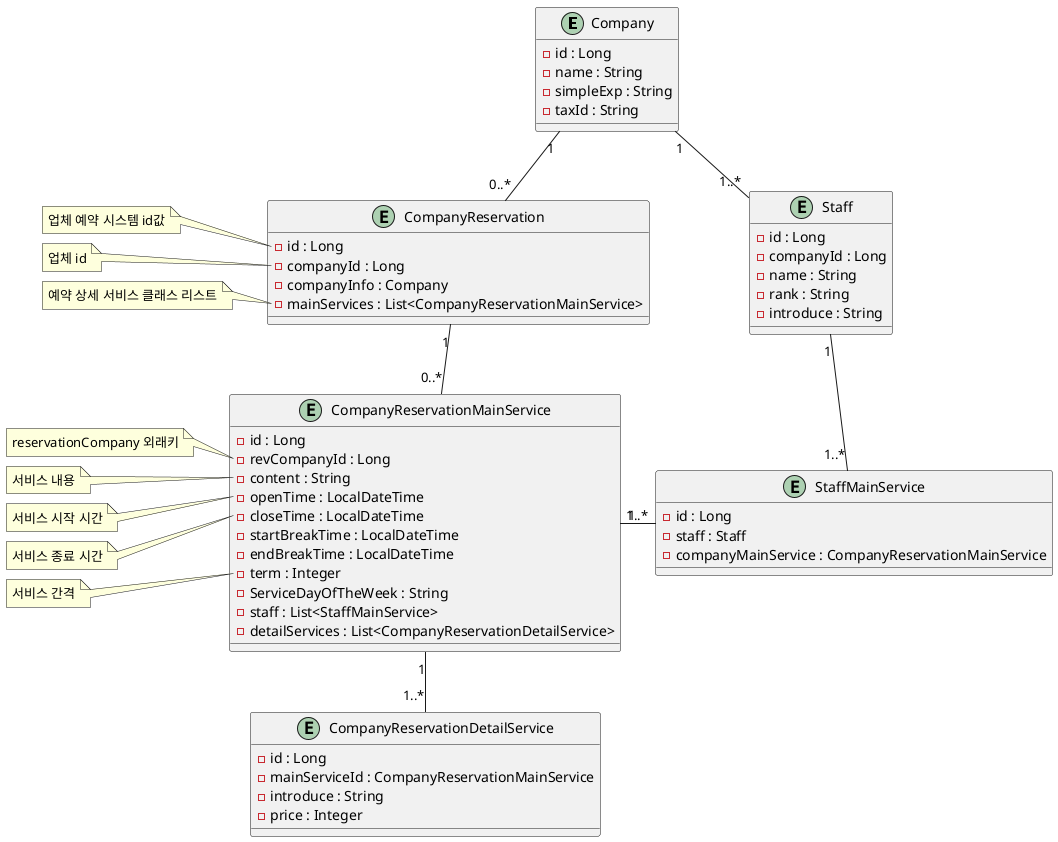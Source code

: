 @startuml
entity Company {
    - id : Long
    - name : String
    - simpleExp : String
    - taxId : String
}

entity CompanyReservation {
    - id : Long
    - companyId : Long
    - companyInfo : Company
    - mainServices : List<CompanyReservationMainService>
}
note left of CompanyReservation::id
    업체 예약 시스템 id값
end note
note left of CompanyReservation::companyId
    업체 id
end note
note left of CompanyReservation::mainService
    예약 상세 서비스 클래스 리스트
end note

entity CompanyReservationMainService {
    - id : Long
    - revCompanyId : Long
    - content : String
    - openTime : LocalDateTime
    - closeTime : LocalDateTime
    - startBreakTime : LocalDateTime
    - endBreakTime : LocalDateTime
    - term : Integer
    - ServiceDayOfTheWeek : String
    - staff : List<StaffMainService>
    - detailServices : List<CompanyReservationDetailService>
}
note left of CompanyReservationMainService::revCompanyId
    reservationCompany 외래키
end note
note left of CompanyReservationMainService::content
    서비스 내용
end note
note left of CompanyReservationMainService::openTime
    서비스 시작 시간
end note
note left of CompanyReservationMainService::closeTime
    서비스 종료 시간
end note
note left of CompanyReservationMainService::term
    서비스 간격
end note

entity CompanyReservationDetailService {
    - id : Long
    - mainServiceId : CompanyReservationMainService
    - introduce : String
    - price : Integer
}

entity Staff {
    - id : Long
    - companyId : Long
    - name : String
    - rank : String
    - introduce : String
}

entity StaffMainService {
    - id : Long
    - staff : Staff
    - companyMainService : CompanyReservationMainService
}

Company "1" -- "0..*" CompanyReservation
Company "1" -- "1..*" Staff
CompanyReservation "1" -- "0..*" CompanyReservationMainService
CompanyReservationMainService "1" - "1..*" StaffMainService
Staff "1" -- "1..*" StaffMainService
CompanyReservationMainService "1" -- "1..*" CompanyReservationDetailService


@enduml